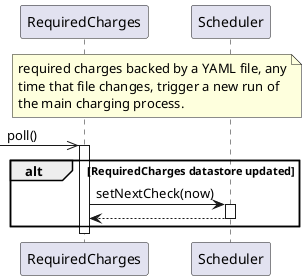 @startuml
note over RequiredCharges, Scheduler: required charges backed by a YAML file, any\ntime that file changes, trigger a new run of\nthe main charging process.

[->> RequiredCharges: poll()
activate RequiredCharges

alt RequiredCharges datastore updated
    RequiredCharges -> Scheduler: setNextCheck(now)
    activate Scheduler
    RequiredCharges <-- Scheduler
    deactivate Scheduler
end

deactivate RequiredCharges
@enduml
